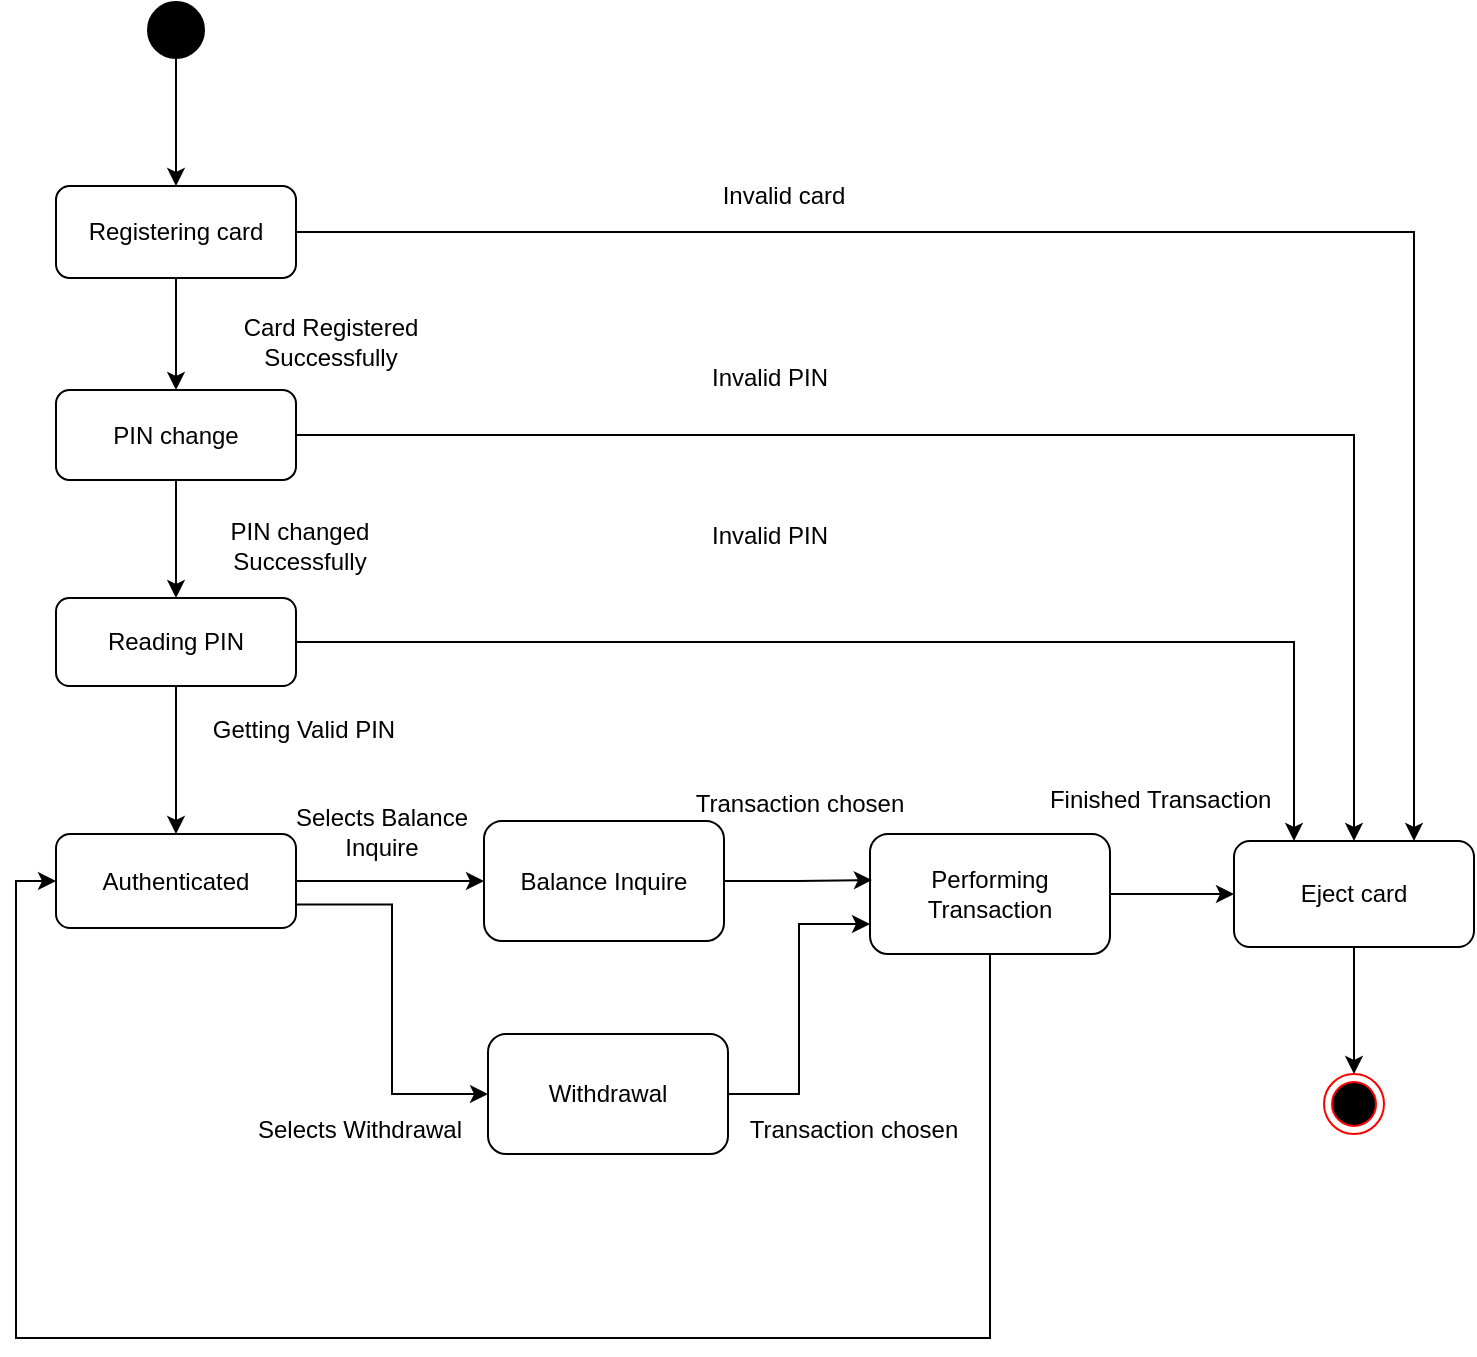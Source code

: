 <mxfile version="24.7.17">
  <diagram name="Page-1" id="-pF8ZRZSw9Kaes_4GSAp">
    <mxGraphModel dx="957" dy="610" grid="0" gridSize="10" guides="1" tooltips="1" connect="1" arrows="1" fold="1" page="1" pageScale="1" pageWidth="850" pageHeight="1100" math="0" shadow="0">
      <root>
        <mxCell id="0" />
        <mxCell id="1" parent="0" />
        <mxCell id="DU-a7a2DFIgvgqlvsGzv-21" style="edgeStyle=orthogonalEdgeStyle;rounded=0;orthogonalLoop=1;jettySize=auto;html=1;exitX=0.5;exitY=1;exitDx=0;exitDy=0;" edge="1" parent="1" source="DU-a7a2DFIgvgqlvsGzv-1" target="DU-a7a2DFIgvgqlvsGzv-2">
          <mxGeometry relative="1" as="geometry" />
        </mxCell>
        <mxCell id="DU-a7a2DFIgvgqlvsGzv-1" value="" style="ellipse;whiteSpace=wrap;html=1;aspect=fixed;strokeColor=#000000;fillColor=#000000;" vertex="1" parent="1">
          <mxGeometry x="135" y="50" width="28" height="28" as="geometry" />
        </mxCell>
        <mxCell id="DU-a7a2DFIgvgqlvsGzv-22" style="edgeStyle=orthogonalEdgeStyle;rounded=0;orthogonalLoop=1;jettySize=auto;html=1;exitX=0.5;exitY=1;exitDx=0;exitDy=0;entryX=0.5;entryY=0;entryDx=0;entryDy=0;" edge="1" parent="1" source="DU-a7a2DFIgvgqlvsGzv-2" target="DU-a7a2DFIgvgqlvsGzv-3">
          <mxGeometry relative="1" as="geometry" />
        </mxCell>
        <mxCell id="DU-a7a2DFIgvgqlvsGzv-33" style="edgeStyle=orthogonalEdgeStyle;rounded=0;orthogonalLoop=1;jettySize=auto;html=1;exitX=1;exitY=0.5;exitDx=0;exitDy=0;entryX=0.75;entryY=0;entryDx=0;entryDy=0;" edge="1" parent="1" source="DU-a7a2DFIgvgqlvsGzv-2" target="DU-a7a2DFIgvgqlvsGzv-18">
          <mxGeometry relative="1" as="geometry" />
        </mxCell>
        <mxCell id="DU-a7a2DFIgvgqlvsGzv-2" value="Registering card" style="rounded=1;whiteSpace=wrap;html=1;" vertex="1" parent="1">
          <mxGeometry x="89" y="142" width="120" height="46" as="geometry" />
        </mxCell>
        <mxCell id="DU-a7a2DFIgvgqlvsGzv-23" style="edgeStyle=orthogonalEdgeStyle;rounded=0;orthogonalLoop=1;jettySize=auto;html=1;exitX=0.5;exitY=1;exitDx=0;exitDy=0;" edge="1" parent="1" source="DU-a7a2DFIgvgqlvsGzv-3" target="DU-a7a2DFIgvgqlvsGzv-4">
          <mxGeometry relative="1" as="geometry" />
        </mxCell>
        <mxCell id="DU-a7a2DFIgvgqlvsGzv-34" style="edgeStyle=orthogonalEdgeStyle;rounded=0;orthogonalLoop=1;jettySize=auto;html=1;exitX=1;exitY=0.5;exitDx=0;exitDy=0;" edge="1" parent="1" source="DU-a7a2DFIgvgqlvsGzv-3" target="DU-a7a2DFIgvgqlvsGzv-18">
          <mxGeometry relative="1" as="geometry" />
        </mxCell>
        <mxCell id="DU-a7a2DFIgvgqlvsGzv-3" value="PIN change" style="rounded=1;whiteSpace=wrap;html=1;" vertex="1" parent="1">
          <mxGeometry x="89" y="244" width="120" height="45" as="geometry" />
        </mxCell>
        <mxCell id="DU-a7a2DFIgvgqlvsGzv-24" style="edgeStyle=orthogonalEdgeStyle;rounded=0;orthogonalLoop=1;jettySize=auto;html=1;exitX=0.5;exitY=1;exitDx=0;exitDy=0;" edge="1" parent="1" source="DU-a7a2DFIgvgqlvsGzv-4" target="DU-a7a2DFIgvgqlvsGzv-14">
          <mxGeometry relative="1" as="geometry" />
        </mxCell>
        <mxCell id="DU-a7a2DFIgvgqlvsGzv-36" style="edgeStyle=orthogonalEdgeStyle;rounded=0;orthogonalLoop=1;jettySize=auto;html=1;exitX=1;exitY=0.5;exitDx=0;exitDy=0;entryX=0.25;entryY=0;entryDx=0;entryDy=0;" edge="1" parent="1" source="DU-a7a2DFIgvgqlvsGzv-4" target="DU-a7a2DFIgvgqlvsGzv-18">
          <mxGeometry relative="1" as="geometry" />
        </mxCell>
        <mxCell id="DU-a7a2DFIgvgqlvsGzv-4" value="Reading PIN" style="rounded=1;whiteSpace=wrap;html=1;" vertex="1" parent="1">
          <mxGeometry x="89" y="348" width="120" height="44" as="geometry" />
        </mxCell>
        <mxCell id="DU-a7a2DFIgvgqlvsGzv-25" style="edgeStyle=orthogonalEdgeStyle;rounded=0;orthogonalLoop=1;jettySize=auto;html=1;exitX=1;exitY=0.5;exitDx=0;exitDy=0;entryX=0;entryY=0.5;entryDx=0;entryDy=0;" edge="1" parent="1" source="DU-a7a2DFIgvgqlvsGzv-14" target="DU-a7a2DFIgvgqlvsGzv-15">
          <mxGeometry relative="1" as="geometry" />
        </mxCell>
        <mxCell id="DU-a7a2DFIgvgqlvsGzv-44" style="edgeStyle=orthogonalEdgeStyle;rounded=0;orthogonalLoop=1;jettySize=auto;html=1;exitX=1;exitY=0.75;exitDx=0;exitDy=0;entryX=0;entryY=0.5;entryDx=0;entryDy=0;" edge="1" parent="1" source="DU-a7a2DFIgvgqlvsGzv-14" target="DU-a7a2DFIgvgqlvsGzv-16">
          <mxGeometry relative="1" as="geometry" />
        </mxCell>
        <mxCell id="DU-a7a2DFIgvgqlvsGzv-14" value="Authenticated" style="rounded=1;whiteSpace=wrap;html=1;" vertex="1" parent="1">
          <mxGeometry x="89" y="466" width="120" height="47" as="geometry" />
        </mxCell>
        <mxCell id="DU-a7a2DFIgvgqlvsGzv-15" value="Balance Inquire" style="rounded=1;whiteSpace=wrap;html=1;" vertex="1" parent="1">
          <mxGeometry x="303" y="459.5" width="120" height="60" as="geometry" />
        </mxCell>
        <mxCell id="DU-a7a2DFIgvgqlvsGzv-28" style="edgeStyle=orthogonalEdgeStyle;rounded=0;orthogonalLoop=1;jettySize=auto;html=1;exitX=1;exitY=0.5;exitDx=0;exitDy=0;entryX=0;entryY=0.75;entryDx=0;entryDy=0;" edge="1" parent="1" source="DU-a7a2DFIgvgqlvsGzv-16" target="DU-a7a2DFIgvgqlvsGzv-17">
          <mxGeometry relative="1" as="geometry" />
        </mxCell>
        <mxCell id="DU-a7a2DFIgvgqlvsGzv-16" value="Withdrawal" style="rounded=1;whiteSpace=wrap;html=1;" vertex="1" parent="1">
          <mxGeometry x="305" y="566" width="120" height="60" as="geometry" />
        </mxCell>
        <mxCell id="DU-a7a2DFIgvgqlvsGzv-29" style="edgeStyle=orthogonalEdgeStyle;rounded=0;orthogonalLoop=1;jettySize=auto;html=1;exitX=1;exitY=0.5;exitDx=0;exitDy=0;entryX=0;entryY=0.5;entryDx=0;entryDy=0;" edge="1" parent="1" source="DU-a7a2DFIgvgqlvsGzv-17" target="DU-a7a2DFIgvgqlvsGzv-18">
          <mxGeometry relative="1" as="geometry" />
        </mxCell>
        <mxCell id="DU-a7a2DFIgvgqlvsGzv-37" style="edgeStyle=orthogonalEdgeStyle;rounded=0;orthogonalLoop=1;jettySize=auto;html=1;exitX=0.5;exitY=1;exitDx=0;exitDy=0;entryX=0;entryY=0.5;entryDx=0;entryDy=0;" edge="1" parent="1" source="DU-a7a2DFIgvgqlvsGzv-17" target="DU-a7a2DFIgvgqlvsGzv-14">
          <mxGeometry relative="1" as="geometry">
            <Array as="points">
              <mxPoint x="556" y="718" />
              <mxPoint x="69" y="718" />
              <mxPoint x="69" y="490" />
            </Array>
          </mxGeometry>
        </mxCell>
        <mxCell id="DU-a7a2DFIgvgqlvsGzv-17" value="Performing Transaction" style="rounded=1;whiteSpace=wrap;html=1;" vertex="1" parent="1">
          <mxGeometry x="496" y="466" width="120" height="60" as="geometry" />
        </mxCell>
        <mxCell id="DU-a7a2DFIgvgqlvsGzv-31" style="edgeStyle=orthogonalEdgeStyle;rounded=0;orthogonalLoop=1;jettySize=auto;html=1;exitX=0.5;exitY=1;exitDx=0;exitDy=0;entryX=0.5;entryY=0;entryDx=0;entryDy=0;" edge="1" parent="1" source="DU-a7a2DFIgvgqlvsGzv-18" target="DU-a7a2DFIgvgqlvsGzv-20">
          <mxGeometry relative="1" as="geometry" />
        </mxCell>
        <mxCell id="DU-a7a2DFIgvgqlvsGzv-18" value="Eject card" style="rounded=1;whiteSpace=wrap;html=1;" vertex="1" parent="1">
          <mxGeometry x="678" y="469.5" width="120" height="53" as="geometry" />
        </mxCell>
        <mxCell id="DU-a7a2DFIgvgqlvsGzv-20" value="" style="ellipse;html=1;shape=endState;fillColor=#000000;strokeColor=#ff0000;" vertex="1" parent="1">
          <mxGeometry x="723" y="586" width="30" height="30" as="geometry" />
        </mxCell>
        <mxCell id="DU-a7a2DFIgvgqlvsGzv-27" style="edgeStyle=orthogonalEdgeStyle;rounded=0;orthogonalLoop=1;jettySize=auto;html=1;exitX=1;exitY=0.5;exitDx=0;exitDy=0;entryX=0.008;entryY=0.383;entryDx=0;entryDy=0;entryPerimeter=0;" edge="1" parent="1" source="DU-a7a2DFIgvgqlvsGzv-15" target="DU-a7a2DFIgvgqlvsGzv-17">
          <mxGeometry relative="1" as="geometry" />
        </mxCell>
        <mxCell id="DU-a7a2DFIgvgqlvsGzv-32" value="Invalid card" style="text;html=1;align=center;verticalAlign=middle;whiteSpace=wrap;rounded=0;" vertex="1" parent="1">
          <mxGeometry x="406" y="132" width="94" height="30" as="geometry" />
        </mxCell>
        <mxCell id="DU-a7a2DFIgvgqlvsGzv-38" value="Invalid PIN" style="text;html=1;align=center;verticalAlign=middle;whiteSpace=wrap;rounded=0;" vertex="1" parent="1">
          <mxGeometry x="399" y="223" width="94" height="30" as="geometry" />
        </mxCell>
        <mxCell id="DU-a7a2DFIgvgqlvsGzv-40" value="Invalid PIN" style="text;html=1;align=center;verticalAlign=middle;whiteSpace=wrap;rounded=0;" vertex="1" parent="1">
          <mxGeometry x="399" y="302" width="94" height="30" as="geometry" />
        </mxCell>
        <mxCell id="DU-a7a2DFIgvgqlvsGzv-41" value="Card Registered Successfully" style="text;html=1;align=center;verticalAlign=middle;whiteSpace=wrap;rounded=0;" vertex="1" parent="1">
          <mxGeometry x="158" y="205" width="137" height="30" as="geometry" />
        </mxCell>
        <mxCell id="DU-a7a2DFIgvgqlvsGzv-42" value="PIN changed Successfully" style="text;html=1;align=center;verticalAlign=middle;whiteSpace=wrap;rounded=0;" vertex="1" parent="1">
          <mxGeometry x="152" y="307" width="118" height="30" as="geometry" />
        </mxCell>
        <mxCell id="DU-a7a2DFIgvgqlvsGzv-43" value="Getting Valid PIN" style="text;html=1;align=center;verticalAlign=middle;whiteSpace=wrap;rounded=0;" vertex="1" parent="1">
          <mxGeometry x="154" y="399" width="118" height="30" as="geometry" />
        </mxCell>
        <mxCell id="DU-a7a2DFIgvgqlvsGzv-45" style="edgeStyle=orthogonalEdgeStyle;rounded=0;orthogonalLoop=1;jettySize=auto;html=1;exitX=0.5;exitY=1;exitDx=0;exitDy=0;" edge="1" parent="1" source="DU-a7a2DFIgvgqlvsGzv-41" target="DU-a7a2DFIgvgqlvsGzv-41">
          <mxGeometry relative="1" as="geometry" />
        </mxCell>
        <mxCell id="DU-a7a2DFIgvgqlvsGzv-46" value="Selects Balance Inquire" style="text;html=1;align=center;verticalAlign=middle;whiteSpace=wrap;rounded=0;" vertex="1" parent="1">
          <mxGeometry x="193" y="450" width="118" height="30" as="geometry" />
        </mxCell>
        <mxCell id="DU-a7a2DFIgvgqlvsGzv-47" value="Selects Withdrawal" style="text;html=1;align=center;verticalAlign=middle;whiteSpace=wrap;rounded=0;" vertex="1" parent="1">
          <mxGeometry x="182" y="599" width="118" height="30" as="geometry" />
        </mxCell>
        <mxCell id="DU-a7a2DFIgvgqlvsGzv-48" style="edgeStyle=orthogonalEdgeStyle;rounded=0;orthogonalLoop=1;jettySize=auto;html=1;exitX=0.5;exitY=1;exitDx=0;exitDy=0;" edge="1" parent="1" source="DU-a7a2DFIgvgqlvsGzv-47" target="DU-a7a2DFIgvgqlvsGzv-47">
          <mxGeometry relative="1" as="geometry" />
        </mxCell>
        <mxCell id="DU-a7a2DFIgvgqlvsGzv-49" value="Transaction chosen" style="text;html=1;align=center;verticalAlign=middle;whiteSpace=wrap;rounded=0;" vertex="1" parent="1">
          <mxGeometry x="402" y="436" width="118" height="30" as="geometry" />
        </mxCell>
        <mxCell id="DU-a7a2DFIgvgqlvsGzv-50" value="Transaction chosen" style="text;html=1;align=center;verticalAlign=middle;whiteSpace=wrap;rounded=0;" vertex="1" parent="1">
          <mxGeometry x="429" y="599" width="118" height="30" as="geometry" />
        </mxCell>
        <mxCell id="DU-a7a2DFIgvgqlvsGzv-51" value="Finished Transaction&amp;nbsp;" style="text;html=1;align=center;verticalAlign=middle;whiteSpace=wrap;rounded=0;" vertex="1" parent="1">
          <mxGeometry x="584" y="434" width="118" height="30" as="geometry" />
        </mxCell>
      </root>
    </mxGraphModel>
  </diagram>
</mxfile>

